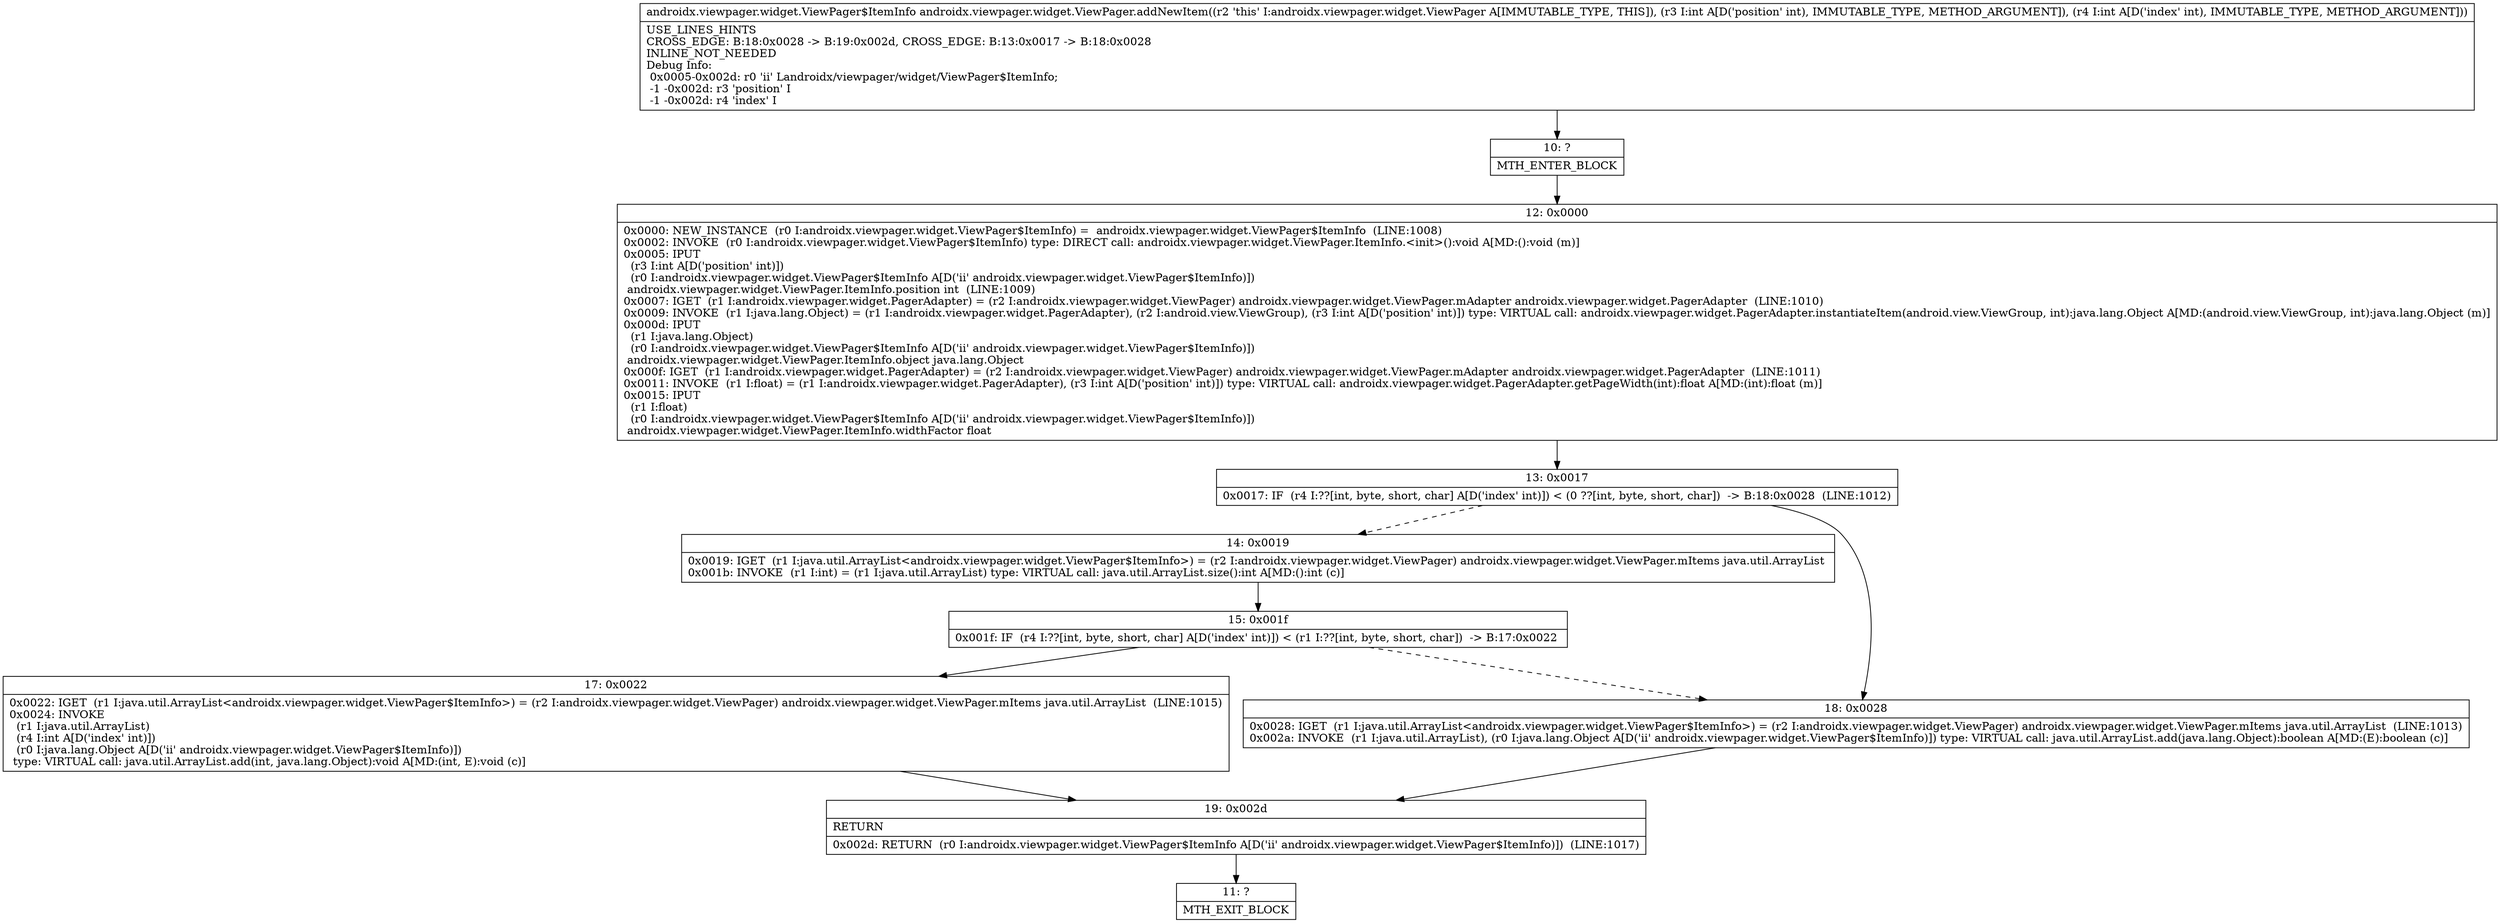 digraph "CFG forandroidx.viewpager.widget.ViewPager.addNewItem(II)Landroidx\/viewpager\/widget\/ViewPager$ItemInfo;" {
Node_10 [shape=record,label="{10\:\ ?|MTH_ENTER_BLOCK\l}"];
Node_12 [shape=record,label="{12\:\ 0x0000|0x0000: NEW_INSTANCE  (r0 I:androidx.viewpager.widget.ViewPager$ItemInfo) =  androidx.viewpager.widget.ViewPager$ItemInfo  (LINE:1008)\l0x0002: INVOKE  (r0 I:androidx.viewpager.widget.ViewPager$ItemInfo) type: DIRECT call: androidx.viewpager.widget.ViewPager.ItemInfo.\<init\>():void A[MD:():void (m)]\l0x0005: IPUT  \l  (r3 I:int A[D('position' int)])\l  (r0 I:androidx.viewpager.widget.ViewPager$ItemInfo A[D('ii' androidx.viewpager.widget.ViewPager$ItemInfo)])\l androidx.viewpager.widget.ViewPager.ItemInfo.position int  (LINE:1009)\l0x0007: IGET  (r1 I:androidx.viewpager.widget.PagerAdapter) = (r2 I:androidx.viewpager.widget.ViewPager) androidx.viewpager.widget.ViewPager.mAdapter androidx.viewpager.widget.PagerAdapter  (LINE:1010)\l0x0009: INVOKE  (r1 I:java.lang.Object) = (r1 I:androidx.viewpager.widget.PagerAdapter), (r2 I:android.view.ViewGroup), (r3 I:int A[D('position' int)]) type: VIRTUAL call: androidx.viewpager.widget.PagerAdapter.instantiateItem(android.view.ViewGroup, int):java.lang.Object A[MD:(android.view.ViewGroup, int):java.lang.Object (m)]\l0x000d: IPUT  \l  (r1 I:java.lang.Object)\l  (r0 I:androidx.viewpager.widget.ViewPager$ItemInfo A[D('ii' androidx.viewpager.widget.ViewPager$ItemInfo)])\l androidx.viewpager.widget.ViewPager.ItemInfo.object java.lang.Object \l0x000f: IGET  (r1 I:androidx.viewpager.widget.PagerAdapter) = (r2 I:androidx.viewpager.widget.ViewPager) androidx.viewpager.widget.ViewPager.mAdapter androidx.viewpager.widget.PagerAdapter  (LINE:1011)\l0x0011: INVOKE  (r1 I:float) = (r1 I:androidx.viewpager.widget.PagerAdapter), (r3 I:int A[D('position' int)]) type: VIRTUAL call: androidx.viewpager.widget.PagerAdapter.getPageWidth(int):float A[MD:(int):float (m)]\l0x0015: IPUT  \l  (r1 I:float)\l  (r0 I:androidx.viewpager.widget.ViewPager$ItemInfo A[D('ii' androidx.viewpager.widget.ViewPager$ItemInfo)])\l androidx.viewpager.widget.ViewPager.ItemInfo.widthFactor float \l}"];
Node_13 [shape=record,label="{13\:\ 0x0017|0x0017: IF  (r4 I:??[int, byte, short, char] A[D('index' int)]) \< (0 ??[int, byte, short, char])  \-\> B:18:0x0028  (LINE:1012)\l}"];
Node_14 [shape=record,label="{14\:\ 0x0019|0x0019: IGET  (r1 I:java.util.ArrayList\<androidx.viewpager.widget.ViewPager$ItemInfo\>) = (r2 I:androidx.viewpager.widget.ViewPager) androidx.viewpager.widget.ViewPager.mItems java.util.ArrayList \l0x001b: INVOKE  (r1 I:int) = (r1 I:java.util.ArrayList) type: VIRTUAL call: java.util.ArrayList.size():int A[MD:():int (c)]\l}"];
Node_15 [shape=record,label="{15\:\ 0x001f|0x001f: IF  (r4 I:??[int, byte, short, char] A[D('index' int)]) \< (r1 I:??[int, byte, short, char])  \-\> B:17:0x0022 \l}"];
Node_17 [shape=record,label="{17\:\ 0x0022|0x0022: IGET  (r1 I:java.util.ArrayList\<androidx.viewpager.widget.ViewPager$ItemInfo\>) = (r2 I:androidx.viewpager.widget.ViewPager) androidx.viewpager.widget.ViewPager.mItems java.util.ArrayList  (LINE:1015)\l0x0024: INVOKE  \l  (r1 I:java.util.ArrayList)\l  (r4 I:int A[D('index' int)])\l  (r0 I:java.lang.Object A[D('ii' androidx.viewpager.widget.ViewPager$ItemInfo)])\l type: VIRTUAL call: java.util.ArrayList.add(int, java.lang.Object):void A[MD:(int, E):void (c)]\l}"];
Node_19 [shape=record,label="{19\:\ 0x002d|RETURN\l|0x002d: RETURN  (r0 I:androidx.viewpager.widget.ViewPager$ItemInfo A[D('ii' androidx.viewpager.widget.ViewPager$ItemInfo)])  (LINE:1017)\l}"];
Node_11 [shape=record,label="{11\:\ ?|MTH_EXIT_BLOCK\l}"];
Node_18 [shape=record,label="{18\:\ 0x0028|0x0028: IGET  (r1 I:java.util.ArrayList\<androidx.viewpager.widget.ViewPager$ItemInfo\>) = (r2 I:androidx.viewpager.widget.ViewPager) androidx.viewpager.widget.ViewPager.mItems java.util.ArrayList  (LINE:1013)\l0x002a: INVOKE  (r1 I:java.util.ArrayList), (r0 I:java.lang.Object A[D('ii' androidx.viewpager.widget.ViewPager$ItemInfo)]) type: VIRTUAL call: java.util.ArrayList.add(java.lang.Object):boolean A[MD:(E):boolean (c)]\l}"];
MethodNode[shape=record,label="{androidx.viewpager.widget.ViewPager$ItemInfo androidx.viewpager.widget.ViewPager.addNewItem((r2 'this' I:androidx.viewpager.widget.ViewPager A[IMMUTABLE_TYPE, THIS]), (r3 I:int A[D('position' int), IMMUTABLE_TYPE, METHOD_ARGUMENT]), (r4 I:int A[D('index' int), IMMUTABLE_TYPE, METHOD_ARGUMENT]))  | USE_LINES_HINTS\lCROSS_EDGE: B:18:0x0028 \-\> B:19:0x002d, CROSS_EDGE: B:13:0x0017 \-\> B:18:0x0028\lINLINE_NOT_NEEDED\lDebug Info:\l  0x0005\-0x002d: r0 'ii' Landroidx\/viewpager\/widget\/ViewPager$ItemInfo;\l  \-1 \-0x002d: r3 'position' I\l  \-1 \-0x002d: r4 'index' I\l}"];
MethodNode -> Node_10;Node_10 -> Node_12;
Node_12 -> Node_13;
Node_13 -> Node_14[style=dashed];
Node_13 -> Node_18;
Node_14 -> Node_15;
Node_15 -> Node_17;
Node_15 -> Node_18[style=dashed];
Node_17 -> Node_19;
Node_19 -> Node_11;
Node_18 -> Node_19;
}

